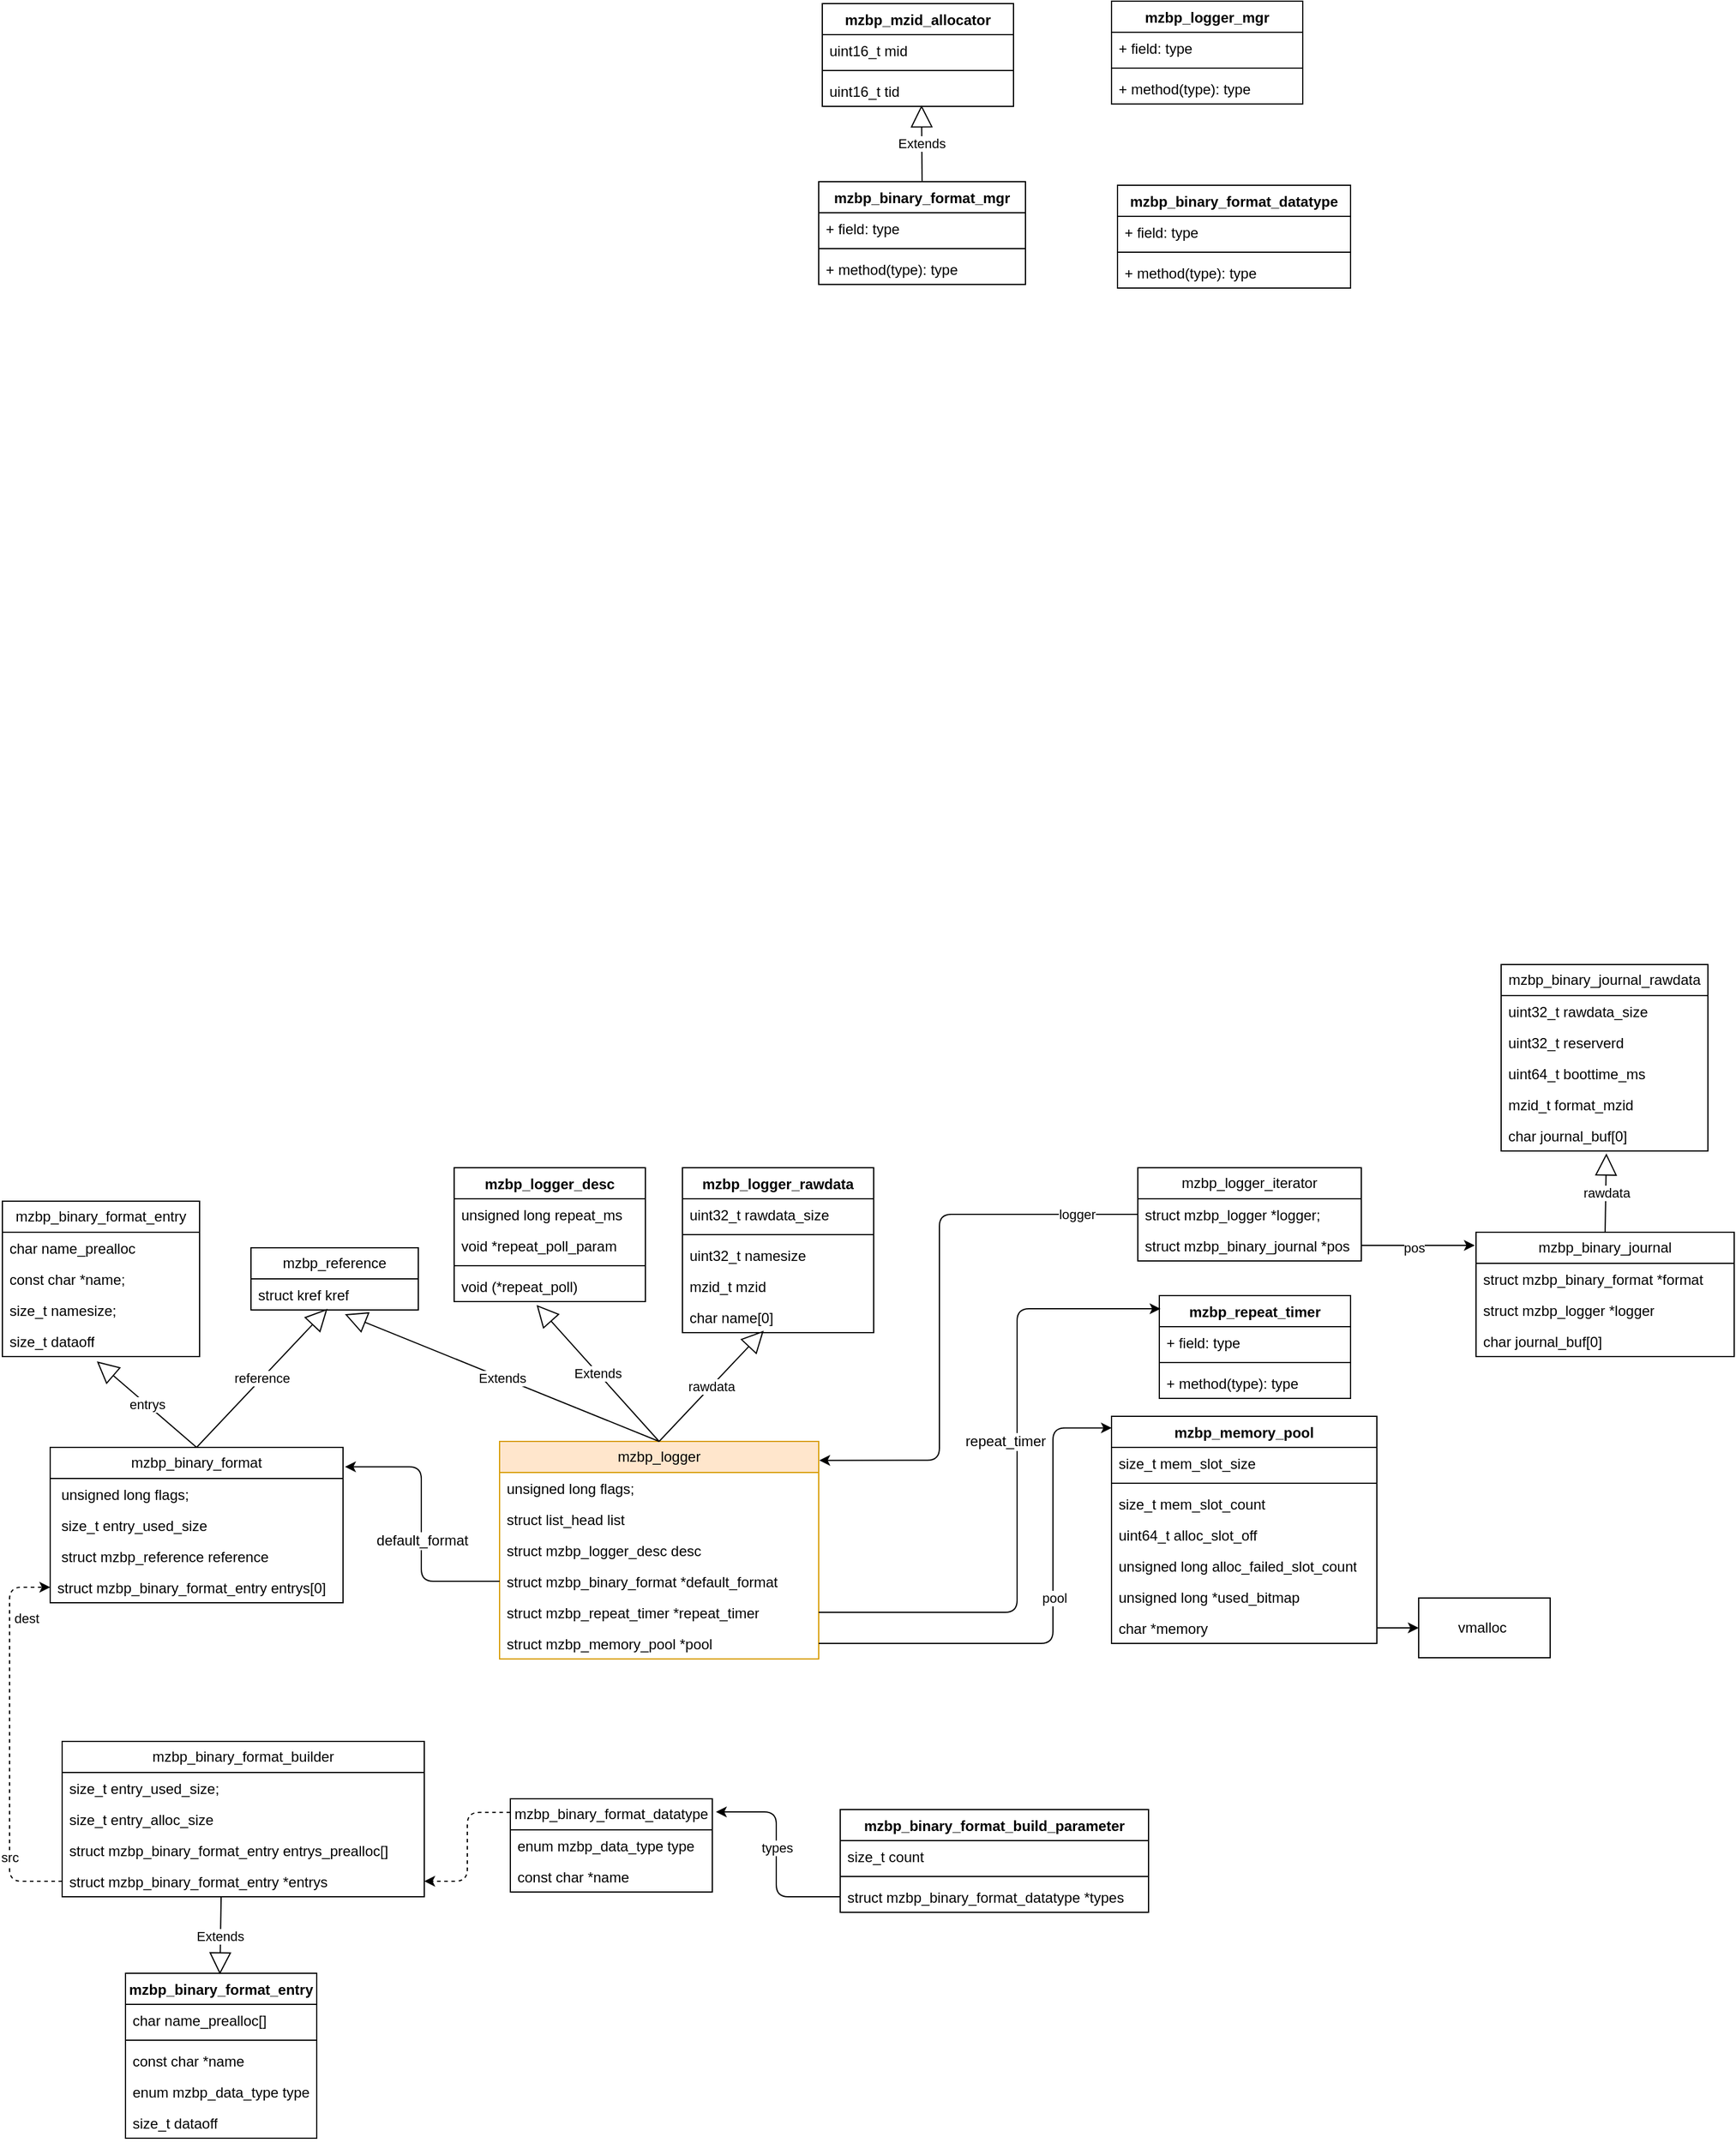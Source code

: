 <mxfile version="24.3.1" type="github">
  <diagram name="第 1 页" id="g3Hd0jUkaO_XOJKfGeiR">
    <mxGraphModel dx="1635" dy="265" grid="0" gridSize="10" guides="1" tooltips="1" connect="1" arrows="1" fold="1" page="0" pageScale="1" pageWidth="827" pageHeight="1169" math="0" shadow="0">
      <root>
        <mxCell id="0" />
        <mxCell id="1" parent="0" />
        <mxCell id="iTceiT4nKeH-VWD7ciHX-1" value="mzbp_reference" style="swimlane;fontStyle=0;childLayout=stackLayout;horizontal=1;startSize=26;fillColor=none;horizontalStack=0;resizeParent=1;resizeParentMax=0;resizeLast=0;collapsible=1;marginBottom=0;whiteSpace=wrap;html=1;" parent="1" vertex="1">
          <mxGeometry x="31" y="1600" width="140" height="52" as="geometry" />
        </mxCell>
        <mxCell id="iTceiT4nKeH-VWD7ciHX-2" value="struct kref kref" style="text;strokeColor=none;fillColor=none;align=left;verticalAlign=top;spacingLeft=4;spacingRight=4;overflow=hidden;rotatable=0;points=[[0,0.5],[1,0.5]];portConstraint=eastwest;whiteSpace=wrap;html=1;" parent="iTceiT4nKeH-VWD7ciHX-1" vertex="1">
          <mxGeometry y="26" width="140" height="26" as="geometry" />
        </mxCell>
        <mxCell id="iTceiT4nKeH-VWD7ciHX-5" value="mzbp_binary_format" style="swimlane;fontStyle=0;childLayout=stackLayout;horizontal=1;startSize=26;fillColor=none;horizontalStack=0;resizeParent=1;resizeParentMax=0;resizeLast=0;collapsible=1;marginBottom=0;whiteSpace=wrap;html=1;" parent="1" vertex="1">
          <mxGeometry x="-137" y="1767" width="245" height="130" as="geometry" />
        </mxCell>
        <mxCell id="iTceiT4nKeH-VWD7ciHX-6" value="&amp;nbsp;unsigned long flags;" style="text;strokeColor=none;fillColor=none;align=left;verticalAlign=top;spacingLeft=4;spacingRight=4;overflow=hidden;rotatable=0;points=[[0,0.5],[1,0.5]];portConstraint=eastwest;whiteSpace=wrap;html=1;" parent="iTceiT4nKeH-VWD7ciHX-5" vertex="1">
          <mxGeometry y="26" width="245" height="26" as="geometry" />
        </mxCell>
        <mxCell id="iTceiT4nKeH-VWD7ciHX-7" value="&amp;nbsp;size_t entry_used_size" style="text;strokeColor=none;fillColor=none;align=left;verticalAlign=top;spacingLeft=4;spacingRight=4;overflow=hidden;rotatable=0;points=[[0,0.5],[1,0.5]];portConstraint=eastwest;whiteSpace=wrap;html=1;" parent="iTceiT4nKeH-VWD7ciHX-5" vertex="1">
          <mxGeometry y="52" width="245" height="26" as="geometry" />
        </mxCell>
        <mxCell id="0FKUfAftavoVTA-sGFL--17" value="&amp;nbsp;struct mzbp_reference reference" style="text;strokeColor=none;fillColor=none;align=left;verticalAlign=top;spacingLeft=4;spacingRight=4;overflow=hidden;rotatable=0;points=[[0,0.5],[1,0.5]];portConstraint=eastwest;whiteSpace=wrap;html=1;" vertex="1" parent="iTceiT4nKeH-VWD7ciHX-5">
          <mxGeometry y="78" width="245" height="26" as="geometry" />
        </mxCell>
        <mxCell id="iTceiT4nKeH-VWD7ciHX-8" value="struct mzbp_binary_format_entry entrys[0]" style="text;strokeColor=none;fillColor=none;align=left;verticalAlign=top;spacingLeft=4;spacingRight=4;overflow=hidden;rotatable=0;points=[[0,0.5],[1,0.5]];portConstraint=eastwest;whiteSpace=wrap;html=1;" parent="iTceiT4nKeH-VWD7ciHX-5" vertex="1">
          <mxGeometry y="104" width="245" height="26" as="geometry" />
        </mxCell>
        <mxCell id="iTceiT4nKeH-VWD7ciHX-9" value="reference" style="endArrow=block;endSize=16;endFill=0;html=1;rounded=0;exitX=0.5;exitY=0;exitDx=0;exitDy=0;entryX=0.457;entryY=0.962;entryDx=0;entryDy=0;entryPerimeter=0;" parent="1" source="iTceiT4nKeH-VWD7ciHX-5" target="iTceiT4nKeH-VWD7ciHX-2" edge="1">
          <mxGeometry width="160" relative="1" as="geometry">
            <mxPoint x="215" y="1607" as="sourcePoint" />
            <mxPoint x="375" y="1607" as="targetPoint" />
          </mxGeometry>
        </mxCell>
        <mxCell id="iTceiT4nKeH-VWD7ciHX-10" value="mzbp_binary_format_entry" style="swimlane;fontStyle=0;childLayout=stackLayout;horizontal=1;startSize=26;fillColor=none;horizontalStack=0;resizeParent=1;resizeParentMax=0;resizeLast=0;collapsible=1;marginBottom=0;whiteSpace=wrap;html=1;" parent="1" vertex="1">
          <mxGeometry x="-177" y="1561" width="165" height="130" as="geometry" />
        </mxCell>
        <mxCell id="iTceiT4nKeH-VWD7ciHX-11" value="char name_prealloc" style="text;strokeColor=none;fillColor=none;align=left;verticalAlign=top;spacingLeft=4;spacingRight=4;overflow=hidden;rotatable=0;points=[[0,0.5],[1,0.5]];portConstraint=eastwest;whiteSpace=wrap;html=1;" parent="iTceiT4nKeH-VWD7ciHX-10" vertex="1">
          <mxGeometry y="26" width="165" height="26" as="geometry" />
        </mxCell>
        <mxCell id="iTceiT4nKeH-VWD7ciHX-12" value="const char *name;" style="text;strokeColor=none;fillColor=none;align=left;verticalAlign=top;spacingLeft=4;spacingRight=4;overflow=hidden;rotatable=0;points=[[0,0.5],[1,0.5]];portConstraint=eastwest;whiteSpace=wrap;html=1;" parent="iTceiT4nKeH-VWD7ciHX-10" vertex="1">
          <mxGeometry y="52" width="165" height="26" as="geometry" />
        </mxCell>
        <mxCell id="iTceiT4nKeH-VWD7ciHX-13" value="size_t namesize;" style="text;strokeColor=none;fillColor=none;align=left;verticalAlign=top;spacingLeft=4;spacingRight=4;overflow=hidden;rotatable=0;points=[[0,0.5],[1,0.5]];portConstraint=eastwest;whiteSpace=wrap;html=1;" parent="iTceiT4nKeH-VWD7ciHX-10" vertex="1">
          <mxGeometry y="78" width="165" height="26" as="geometry" />
        </mxCell>
        <mxCell id="iTceiT4nKeH-VWD7ciHX-14" value="size_t dataoff" style="text;strokeColor=none;fillColor=none;align=left;verticalAlign=top;spacingLeft=4;spacingRight=4;overflow=hidden;rotatable=0;points=[[0,0.5],[1,0.5]];portConstraint=eastwest;whiteSpace=wrap;html=1;" parent="iTceiT4nKeH-VWD7ciHX-10" vertex="1">
          <mxGeometry y="104" width="165" height="26" as="geometry" />
        </mxCell>
        <mxCell id="iTceiT4nKeH-VWD7ciHX-15" value="entrys" style="endArrow=block;endSize=16;endFill=0;html=1;rounded=0;exitX=0.5;exitY=0;exitDx=0;exitDy=0;entryX=0.479;entryY=1.154;entryDx=0;entryDy=0;entryPerimeter=0;" parent="1" source="iTceiT4nKeH-VWD7ciHX-5" target="iTceiT4nKeH-VWD7ciHX-14" edge="1">
          <mxGeometry width="160" relative="1" as="geometry">
            <mxPoint x="217" y="1826" as="sourcePoint" />
            <mxPoint x="377" y="1826" as="targetPoint" />
          </mxGeometry>
        </mxCell>
        <mxCell id="iTceiT4nKeH-VWD7ciHX-16" value="mzbp_logger" style="swimlane;fontStyle=0;childLayout=stackLayout;horizontal=1;startSize=26;fillColor=#ffe6cc;horizontalStack=0;resizeParent=1;resizeParentMax=0;resizeLast=0;collapsible=1;marginBottom=0;whiteSpace=wrap;html=1;strokeColor=#d79b00;" parent="1" vertex="1">
          <mxGeometry x="239" y="1762" width="267" height="182" as="geometry" />
        </mxCell>
        <mxCell id="iTceiT4nKeH-VWD7ciHX-17" value="unsigned long flags;" style="text;strokeColor=none;fillColor=none;align=left;verticalAlign=top;spacingLeft=4;spacingRight=4;overflow=hidden;rotatable=0;points=[[0,0.5],[1,0.5]];portConstraint=eastwest;whiteSpace=wrap;html=1;" parent="iTceiT4nKeH-VWD7ciHX-16" vertex="1">
          <mxGeometry y="26" width="267" height="26" as="geometry" />
        </mxCell>
        <mxCell id="0FKUfAftavoVTA-sGFL--28" value="struct list_head list" style="text;strokeColor=none;fillColor=none;align=left;verticalAlign=top;spacingLeft=4;spacingRight=4;overflow=hidden;rotatable=0;points=[[0,0.5],[1,0.5]];portConstraint=eastwest;whiteSpace=wrap;html=1;" vertex="1" parent="iTceiT4nKeH-VWD7ciHX-16">
          <mxGeometry y="52" width="267" height="26" as="geometry" />
        </mxCell>
        <mxCell id="0FKUfAftavoVTA-sGFL--27" value="struct mzbp_logger_desc desc" style="text;strokeColor=none;fillColor=none;align=left;verticalAlign=top;spacingLeft=4;spacingRight=4;overflow=hidden;rotatable=0;points=[[0,0.5],[1,0.5]];portConstraint=eastwest;whiteSpace=wrap;html=1;" vertex="1" parent="iTceiT4nKeH-VWD7ciHX-16">
          <mxGeometry y="78" width="267" height="26" as="geometry" />
        </mxCell>
        <mxCell id="iTceiT4nKeH-VWD7ciHX-18" value="struct mzbp_binary_format *default_format" style="text;strokeColor=none;fillColor=none;align=left;verticalAlign=top;spacingLeft=4;spacingRight=4;overflow=hidden;rotatable=0;points=[[0,0.5],[1,0.5]];portConstraint=eastwest;whiteSpace=wrap;html=1;" parent="iTceiT4nKeH-VWD7ciHX-16" vertex="1">
          <mxGeometry y="104" width="267" height="26" as="geometry" />
        </mxCell>
        <mxCell id="iTceiT4nKeH-VWD7ciHX-37" value="struct mzbp_repeat_timer *repeat_timer" style="text;strokeColor=none;fillColor=none;align=left;verticalAlign=top;spacingLeft=4;spacingRight=4;overflow=hidden;rotatable=0;points=[[0,0.5],[1,0.5]];portConstraint=eastwest;whiteSpace=wrap;html=1;" parent="iTceiT4nKeH-VWD7ciHX-16" vertex="1">
          <mxGeometry y="130" width="267" height="26" as="geometry" />
        </mxCell>
        <mxCell id="iTceiT4nKeH-VWD7ciHX-19" value="struct mzbp_memory_pool *pool" style="text;strokeColor=none;fillColor=none;align=left;verticalAlign=top;spacingLeft=4;spacingRight=4;overflow=hidden;rotatable=0;points=[[0,0.5],[1,0.5]];portConstraint=eastwest;whiteSpace=wrap;html=1;" parent="iTceiT4nKeH-VWD7ciHX-16" vertex="1">
          <mxGeometry y="156" width="267" height="26" as="geometry" />
        </mxCell>
        <mxCell id="iTceiT4nKeH-VWD7ciHX-20" value="mzbp_logger_desc" style="swimlane;fontStyle=1;align=center;verticalAlign=top;childLayout=stackLayout;horizontal=1;startSize=26;horizontalStack=0;resizeParent=1;resizeParentMax=0;resizeLast=0;collapsible=1;marginBottom=0;whiteSpace=wrap;html=1;" parent="1" vertex="1">
          <mxGeometry x="201" y="1533" width="160" height="112" as="geometry" />
        </mxCell>
        <mxCell id="iTceiT4nKeH-VWD7ciHX-21" value="unsigned long repeat_ms" style="text;strokeColor=none;fillColor=none;align=left;verticalAlign=top;spacingLeft=4;spacingRight=4;overflow=hidden;rotatable=0;points=[[0,0.5],[1,0.5]];portConstraint=eastwest;whiteSpace=wrap;html=1;" parent="iTceiT4nKeH-VWD7ciHX-20" vertex="1">
          <mxGeometry y="26" width="160" height="26" as="geometry" />
        </mxCell>
        <mxCell id="iTceiT4nKeH-VWD7ciHX-47" value="void *repeat_poll_param" style="text;strokeColor=none;fillColor=none;align=left;verticalAlign=top;spacingLeft=4;spacingRight=4;overflow=hidden;rotatable=0;points=[[0,0.5],[1,0.5]];portConstraint=eastwest;whiteSpace=wrap;html=1;" parent="iTceiT4nKeH-VWD7ciHX-20" vertex="1">
          <mxGeometry y="52" width="160" height="26" as="geometry" />
        </mxCell>
        <mxCell id="iTceiT4nKeH-VWD7ciHX-22" value="" style="line;strokeWidth=1;fillColor=none;align=left;verticalAlign=middle;spacingTop=-1;spacingLeft=3;spacingRight=3;rotatable=0;labelPosition=right;points=[];portConstraint=eastwest;strokeColor=inherit;" parent="iTceiT4nKeH-VWD7ciHX-20" vertex="1">
          <mxGeometry y="78" width="160" height="8" as="geometry" />
        </mxCell>
        <mxCell id="iTceiT4nKeH-VWD7ciHX-23" value="void (*repeat_poll)" style="text;strokeColor=none;fillColor=none;align=left;verticalAlign=top;spacingLeft=4;spacingRight=4;overflow=hidden;rotatable=0;points=[[0,0.5],[1,0.5]];portConstraint=eastwest;whiteSpace=wrap;html=1;" parent="iTceiT4nKeH-VWD7ciHX-20" vertex="1">
          <mxGeometry y="86" width="160" height="26" as="geometry" />
        </mxCell>
        <mxCell id="iTceiT4nKeH-VWD7ciHX-24" style="edgeStyle=orthogonalEdgeStyle;rounded=1;orthogonalLoop=1;jettySize=auto;html=1;entryX=1.007;entryY=0.125;entryDx=0;entryDy=0;entryPerimeter=0;curved=0;" parent="1" source="iTceiT4nKeH-VWD7ciHX-18" target="iTceiT4nKeH-VWD7ciHX-5" edge="1">
          <mxGeometry relative="1" as="geometry" />
        </mxCell>
        <mxCell id="iTceiT4nKeH-VWD7ciHX-25" value="&lt;span style=&quot;font-size: 12px; text-align: left; text-wrap: wrap;&quot;&gt;default_format&lt;/span&gt;" style="edgeLabel;html=1;align=center;verticalAlign=middle;resizable=0;points=[];" parent="iTceiT4nKeH-VWD7ciHX-24" vertex="1" connectable="0">
          <mxGeometry x="-0.109" relative="1" as="geometry">
            <mxPoint as="offset" />
          </mxGeometry>
        </mxCell>
        <mxCell id="iTceiT4nKeH-VWD7ciHX-26" value="Extends" style="endArrow=block;endSize=16;endFill=0;html=1;rounded=0;exitX=0.5;exitY=0;exitDx=0;exitDy=0;entryX=0.431;entryY=1.109;entryDx=0;entryDy=0;entryPerimeter=0;" parent="1" source="iTceiT4nKeH-VWD7ciHX-16" target="iTceiT4nKeH-VWD7ciHX-23" edge="1">
          <mxGeometry width="160" relative="1" as="geometry">
            <mxPoint x="604" y="1961" as="sourcePoint" />
            <mxPoint x="288" y="1676" as="targetPoint" />
          </mxGeometry>
        </mxCell>
        <mxCell id="iTceiT4nKeH-VWD7ciHX-27" value="mzbp_repeat_timer" style="swimlane;fontStyle=1;align=center;verticalAlign=top;childLayout=stackLayout;horizontal=1;startSize=26;horizontalStack=0;resizeParent=1;resizeParentMax=0;resizeLast=0;collapsible=1;marginBottom=0;whiteSpace=wrap;html=1;" parent="1" vertex="1">
          <mxGeometry x="791" y="1640" width="160" height="86" as="geometry" />
        </mxCell>
        <mxCell id="iTceiT4nKeH-VWD7ciHX-28" value="+ field: type" style="text;strokeColor=none;fillColor=none;align=left;verticalAlign=top;spacingLeft=4;spacingRight=4;overflow=hidden;rotatable=0;points=[[0,0.5],[1,0.5]];portConstraint=eastwest;whiteSpace=wrap;html=1;" parent="iTceiT4nKeH-VWD7ciHX-27" vertex="1">
          <mxGeometry y="26" width="160" height="26" as="geometry" />
        </mxCell>
        <mxCell id="iTceiT4nKeH-VWD7ciHX-29" value="" style="line;strokeWidth=1;fillColor=none;align=left;verticalAlign=middle;spacingTop=-1;spacingLeft=3;spacingRight=3;rotatable=0;labelPosition=right;points=[];portConstraint=eastwest;strokeColor=inherit;" parent="iTceiT4nKeH-VWD7ciHX-27" vertex="1">
          <mxGeometry y="52" width="160" height="8" as="geometry" />
        </mxCell>
        <mxCell id="iTceiT4nKeH-VWD7ciHX-30" value="+ method(type): type" style="text;strokeColor=none;fillColor=none;align=left;verticalAlign=top;spacingLeft=4;spacingRight=4;overflow=hidden;rotatable=0;points=[[0,0.5],[1,0.5]];portConstraint=eastwest;whiteSpace=wrap;html=1;" parent="iTceiT4nKeH-VWD7ciHX-27" vertex="1">
          <mxGeometry y="60" width="160" height="26" as="geometry" />
        </mxCell>
        <mxCell id="iTceiT4nKeH-VWD7ciHX-31" style="edgeStyle=orthogonalEdgeStyle;rounded=1;orthogonalLoop=1;jettySize=auto;html=1;entryX=0.006;entryY=0.128;entryDx=0;entryDy=0;entryPerimeter=0;curved=0;exitX=1;exitY=0.5;exitDx=0;exitDy=0;" parent="1" source="iTceiT4nKeH-VWD7ciHX-37" target="iTceiT4nKeH-VWD7ciHX-27" edge="1">
          <mxGeometry relative="1" as="geometry">
            <Array as="points">
              <mxPoint x="672" y="1905" />
              <mxPoint x="672" y="1651" />
            </Array>
          </mxGeometry>
        </mxCell>
        <mxCell id="iTceiT4nKeH-VWD7ciHX-32" value="&lt;span style=&quot;font-size: 12px; text-align: left; text-wrap: wrap;&quot;&gt;repeat_timer&lt;/span&gt;" style="edgeLabel;html=1;align=center;verticalAlign=middle;resizable=0;points=[];" parent="iTceiT4nKeH-VWD7ciHX-31" vertex="1" connectable="0">
          <mxGeometry x="0.137" y="1" relative="1" as="geometry">
            <mxPoint x="-9" y="-2" as="offset" />
          </mxGeometry>
        </mxCell>
        <mxCell id="iTceiT4nKeH-VWD7ciHX-33" value="mzbp_memory_pool" style="swimlane;fontStyle=1;align=center;verticalAlign=top;childLayout=stackLayout;horizontal=1;startSize=26;horizontalStack=0;resizeParent=1;resizeParentMax=0;resizeLast=0;collapsible=1;marginBottom=0;whiteSpace=wrap;html=1;" parent="1" vertex="1">
          <mxGeometry x="751" y="1741" width="222" height="190" as="geometry" />
        </mxCell>
        <mxCell id="iTceiT4nKeH-VWD7ciHX-34" value="size_t mem_slot_size" style="text;strokeColor=none;fillColor=none;align=left;verticalAlign=top;spacingLeft=4;spacingRight=4;overflow=hidden;rotatable=0;points=[[0,0.5],[1,0.5]];portConstraint=eastwest;whiteSpace=wrap;html=1;" parent="iTceiT4nKeH-VWD7ciHX-33" vertex="1">
          <mxGeometry y="26" width="222" height="26" as="geometry" />
        </mxCell>
        <mxCell id="iTceiT4nKeH-VWD7ciHX-35" value="" style="line;strokeWidth=1;fillColor=none;align=left;verticalAlign=middle;spacingTop=-1;spacingLeft=3;spacingRight=3;rotatable=0;labelPosition=right;points=[];portConstraint=eastwest;strokeColor=inherit;" parent="iTceiT4nKeH-VWD7ciHX-33" vertex="1">
          <mxGeometry y="52" width="222" height="8" as="geometry" />
        </mxCell>
        <mxCell id="iTceiT4nKeH-VWD7ciHX-36" value="size_t mem_slot_count" style="text;strokeColor=none;fillColor=none;align=left;verticalAlign=top;spacingLeft=4;spacingRight=4;overflow=hidden;rotatable=0;points=[[0,0.5],[1,0.5]];portConstraint=eastwest;whiteSpace=wrap;html=1;" parent="iTceiT4nKeH-VWD7ciHX-33" vertex="1">
          <mxGeometry y="60" width="222" height="26" as="geometry" />
        </mxCell>
        <mxCell id="0FKUfAftavoVTA-sGFL--19" value="uint64_t alloc_slot_off" style="text;strokeColor=none;fillColor=none;align=left;verticalAlign=top;spacingLeft=4;spacingRight=4;overflow=hidden;rotatable=0;points=[[0,0.5],[1,0.5]];portConstraint=eastwest;whiteSpace=wrap;html=1;" vertex="1" parent="iTceiT4nKeH-VWD7ciHX-33">
          <mxGeometry y="86" width="222" height="26" as="geometry" />
        </mxCell>
        <mxCell id="0FKUfAftavoVTA-sGFL--20" value="unsigned long alloc_failed_slot_count" style="text;strokeColor=none;fillColor=none;align=left;verticalAlign=top;spacingLeft=4;spacingRight=4;overflow=hidden;rotatable=0;points=[[0,0.5],[1,0.5]];portConstraint=eastwest;whiteSpace=wrap;html=1;" vertex="1" parent="iTceiT4nKeH-VWD7ciHX-33">
          <mxGeometry y="112" width="222" height="26" as="geometry" />
        </mxCell>
        <mxCell id="0FKUfAftavoVTA-sGFL--21" value="unsigned long *used_bitmap" style="text;strokeColor=none;fillColor=none;align=left;verticalAlign=top;spacingLeft=4;spacingRight=4;overflow=hidden;rotatable=0;points=[[0,0.5],[1,0.5]];portConstraint=eastwest;whiteSpace=wrap;html=1;" vertex="1" parent="iTceiT4nKeH-VWD7ciHX-33">
          <mxGeometry y="138" width="222" height="26" as="geometry" />
        </mxCell>
        <mxCell id="0FKUfAftavoVTA-sGFL--22" value="char *memory" style="text;strokeColor=none;fillColor=none;align=left;verticalAlign=top;spacingLeft=4;spacingRight=4;overflow=hidden;rotatable=0;points=[[0,0.5],[1,0.5]];portConstraint=eastwest;whiteSpace=wrap;html=1;" vertex="1" parent="iTceiT4nKeH-VWD7ciHX-33">
          <mxGeometry y="164" width="222" height="26" as="geometry" />
        </mxCell>
        <mxCell id="iTceiT4nKeH-VWD7ciHX-38" style="edgeStyle=orthogonalEdgeStyle;rounded=1;orthogonalLoop=1;jettySize=auto;html=1;curved=0;entryX=0.001;entryY=0.051;entryDx=0;entryDy=0;entryPerimeter=0;exitX=1;exitY=0.5;exitDx=0;exitDy=0;" parent="1" source="iTceiT4nKeH-VWD7ciHX-19" target="iTceiT4nKeH-VWD7ciHX-33" edge="1">
          <mxGeometry relative="1" as="geometry">
            <Array as="points">
              <mxPoint x="702" y="1931" />
              <mxPoint x="702" y="1751" />
            </Array>
            <mxPoint x="473" y="1871" as="sourcePoint" />
            <mxPoint x="709.11" y="1833.63" as="targetPoint" />
          </mxGeometry>
        </mxCell>
        <mxCell id="iTceiT4nKeH-VWD7ciHX-39" value="pool" style="edgeLabel;html=1;align=center;verticalAlign=middle;resizable=0;points=[];" parent="iTceiT4nKeH-VWD7ciHX-38" vertex="1" connectable="0">
          <mxGeometry x="0.1" y="-1" relative="1" as="geometry">
            <mxPoint as="offset" />
          </mxGeometry>
        </mxCell>
        <mxCell id="iTceiT4nKeH-VWD7ciHX-40" value="mzbp_logger_rawdata" style="swimlane;fontStyle=1;align=center;verticalAlign=top;childLayout=stackLayout;horizontal=1;startSize=26;horizontalStack=0;resizeParent=1;resizeParentMax=0;resizeLast=0;collapsible=1;marginBottom=0;whiteSpace=wrap;html=1;" parent="1" vertex="1">
          <mxGeometry x="392" y="1533" width="160" height="138" as="geometry" />
        </mxCell>
        <mxCell id="iTceiT4nKeH-VWD7ciHX-41" value="uint32_t rawdata_size" style="text;strokeColor=none;fillColor=none;align=left;verticalAlign=top;spacingLeft=4;spacingRight=4;overflow=hidden;rotatable=0;points=[[0,0.5],[1,0.5]];portConstraint=eastwest;whiteSpace=wrap;html=1;" parent="iTceiT4nKeH-VWD7ciHX-40" vertex="1">
          <mxGeometry y="26" width="160" height="26" as="geometry" />
        </mxCell>
        <mxCell id="iTceiT4nKeH-VWD7ciHX-42" value="" style="line;strokeWidth=1;fillColor=none;align=left;verticalAlign=middle;spacingTop=-1;spacingLeft=3;spacingRight=3;rotatable=0;labelPosition=right;points=[];portConstraint=eastwest;strokeColor=inherit;" parent="iTceiT4nKeH-VWD7ciHX-40" vertex="1">
          <mxGeometry y="52" width="160" height="8" as="geometry" />
        </mxCell>
        <mxCell id="iTceiT4nKeH-VWD7ciHX-43" value="uint32_t namesize" style="text;strokeColor=none;fillColor=none;align=left;verticalAlign=top;spacingLeft=4;spacingRight=4;overflow=hidden;rotatable=0;points=[[0,0.5],[1,0.5]];portConstraint=eastwest;whiteSpace=wrap;html=1;" parent="iTceiT4nKeH-VWD7ciHX-40" vertex="1">
          <mxGeometry y="60" width="160" height="26" as="geometry" />
        </mxCell>
        <mxCell id="0FKUfAftavoVTA-sGFL--25" value="mzid_t mzid" style="text;strokeColor=none;fillColor=none;align=left;verticalAlign=top;spacingLeft=4;spacingRight=4;overflow=hidden;rotatable=0;points=[[0,0.5],[1,0.5]];portConstraint=eastwest;whiteSpace=wrap;html=1;" vertex="1" parent="iTceiT4nKeH-VWD7ciHX-40">
          <mxGeometry y="86" width="160" height="26" as="geometry" />
        </mxCell>
        <mxCell id="0FKUfAftavoVTA-sGFL--26" value="char name[0]" style="text;strokeColor=none;fillColor=none;align=left;verticalAlign=top;spacingLeft=4;spacingRight=4;overflow=hidden;rotatable=0;points=[[0,0.5],[1,0.5]];portConstraint=eastwest;whiteSpace=wrap;html=1;" vertex="1" parent="iTceiT4nKeH-VWD7ciHX-40">
          <mxGeometry y="112" width="160" height="26" as="geometry" />
        </mxCell>
        <mxCell id="iTceiT4nKeH-VWD7ciHX-44" value="rawdata" style="endArrow=block;endSize=16;endFill=0;html=1;rounded=0;exitX=0.5;exitY=0;exitDx=0;exitDy=0;entryX=0.425;entryY=0.937;entryDx=0;entryDy=0;entryPerimeter=0;" parent="1" source="iTceiT4nKeH-VWD7ciHX-16" target="0FKUfAftavoVTA-sGFL--26" edge="1">
          <mxGeometry width="160" relative="1" as="geometry">
            <mxPoint x="632" y="1957" as="sourcePoint" />
            <mxPoint x="792" y="1957" as="targetPoint" />
          </mxGeometry>
        </mxCell>
        <mxCell id="iTceiT4nKeH-VWD7ciHX-45" value="Extends" style="endArrow=block;endSize=16;endFill=0;html=1;rounded=0;exitX=0.5;exitY=0;exitDx=0;exitDy=0;entryX=0.561;entryY=1.136;entryDx=0;entryDy=0;entryPerimeter=0;" parent="1" source="iTceiT4nKeH-VWD7ciHX-16" target="iTceiT4nKeH-VWD7ciHX-2" edge="1">
          <mxGeometry width="160" relative="1" as="geometry">
            <mxPoint x="292" y="1965" as="sourcePoint" />
            <mxPoint x="452" y="1965" as="targetPoint" />
          </mxGeometry>
        </mxCell>
        <mxCell id="iTceiT4nKeH-VWD7ciHX-48" value="mzbp_logger_mgr" style="swimlane;fontStyle=1;align=center;verticalAlign=top;childLayout=stackLayout;horizontal=1;startSize=26;horizontalStack=0;resizeParent=1;resizeParentMax=0;resizeLast=0;collapsible=1;marginBottom=0;whiteSpace=wrap;html=1;" parent="1" vertex="1">
          <mxGeometry x="751" y="557" width="160" height="86" as="geometry" />
        </mxCell>
        <mxCell id="iTceiT4nKeH-VWD7ciHX-49" value="+ field: type" style="text;strokeColor=none;fillColor=none;align=left;verticalAlign=top;spacingLeft=4;spacingRight=4;overflow=hidden;rotatable=0;points=[[0,0.5],[1,0.5]];portConstraint=eastwest;whiteSpace=wrap;html=1;" parent="iTceiT4nKeH-VWD7ciHX-48" vertex="1">
          <mxGeometry y="26" width="160" height="26" as="geometry" />
        </mxCell>
        <mxCell id="iTceiT4nKeH-VWD7ciHX-50" value="" style="line;strokeWidth=1;fillColor=none;align=left;verticalAlign=middle;spacingTop=-1;spacingLeft=3;spacingRight=3;rotatable=0;labelPosition=right;points=[];portConstraint=eastwest;strokeColor=inherit;" parent="iTceiT4nKeH-VWD7ciHX-48" vertex="1">
          <mxGeometry y="52" width="160" height="8" as="geometry" />
        </mxCell>
        <mxCell id="iTceiT4nKeH-VWD7ciHX-51" value="+ method(type): type" style="text;strokeColor=none;fillColor=none;align=left;verticalAlign=top;spacingLeft=4;spacingRight=4;overflow=hidden;rotatable=0;points=[[0,0.5],[1,0.5]];portConstraint=eastwest;whiteSpace=wrap;html=1;" parent="iTceiT4nKeH-VWD7ciHX-48" vertex="1">
          <mxGeometry y="60" width="160" height="26" as="geometry" />
        </mxCell>
        <mxCell id="iTceiT4nKeH-VWD7ciHX-60" value="mzbp_binary_format_datatype" style="swimlane;fontStyle=1;align=center;verticalAlign=top;childLayout=stackLayout;horizontal=1;startSize=26;horizontalStack=0;resizeParent=1;resizeParentMax=0;resizeLast=0;collapsible=1;marginBottom=0;whiteSpace=wrap;html=1;" parent="1" vertex="1">
          <mxGeometry x="756" y="711" width="195" height="86" as="geometry" />
        </mxCell>
        <mxCell id="iTceiT4nKeH-VWD7ciHX-61" value="+ field: type" style="text;strokeColor=none;fillColor=none;align=left;verticalAlign=top;spacingLeft=4;spacingRight=4;overflow=hidden;rotatable=0;points=[[0,0.5],[1,0.5]];portConstraint=eastwest;whiteSpace=wrap;html=1;" parent="iTceiT4nKeH-VWD7ciHX-60" vertex="1">
          <mxGeometry y="26" width="195" height="26" as="geometry" />
        </mxCell>
        <mxCell id="iTceiT4nKeH-VWD7ciHX-62" value="" style="line;strokeWidth=1;fillColor=none;align=left;verticalAlign=middle;spacingTop=-1;spacingLeft=3;spacingRight=3;rotatable=0;labelPosition=right;points=[];portConstraint=eastwest;strokeColor=inherit;" parent="iTceiT4nKeH-VWD7ciHX-60" vertex="1">
          <mxGeometry y="52" width="195" height="8" as="geometry" />
        </mxCell>
        <mxCell id="iTceiT4nKeH-VWD7ciHX-63" value="+ method(type): type" style="text;strokeColor=none;fillColor=none;align=left;verticalAlign=top;spacingLeft=4;spacingRight=4;overflow=hidden;rotatable=0;points=[[0,0.5],[1,0.5]];portConstraint=eastwest;whiteSpace=wrap;html=1;" parent="iTceiT4nKeH-VWD7ciHX-60" vertex="1">
          <mxGeometry y="60" width="195" height="26" as="geometry" />
        </mxCell>
        <mxCell id="iTceiT4nKeH-VWD7ciHX-64" value="mzbp_binary_format_mgr" style="swimlane;fontStyle=1;align=center;verticalAlign=top;childLayout=stackLayout;horizontal=1;startSize=26;horizontalStack=0;resizeParent=1;resizeParentMax=0;resizeLast=0;collapsible=1;marginBottom=0;whiteSpace=wrap;html=1;" parent="1" vertex="1">
          <mxGeometry x="506" y="708" width="173" height="86" as="geometry" />
        </mxCell>
        <mxCell id="iTceiT4nKeH-VWD7ciHX-65" value="+ field: type" style="text;strokeColor=none;fillColor=none;align=left;verticalAlign=top;spacingLeft=4;spacingRight=4;overflow=hidden;rotatable=0;points=[[0,0.5],[1,0.5]];portConstraint=eastwest;whiteSpace=wrap;html=1;" parent="iTceiT4nKeH-VWD7ciHX-64" vertex="1">
          <mxGeometry y="26" width="173" height="26" as="geometry" />
        </mxCell>
        <mxCell id="iTceiT4nKeH-VWD7ciHX-66" value="" style="line;strokeWidth=1;fillColor=none;align=left;verticalAlign=middle;spacingTop=-1;spacingLeft=3;spacingRight=3;rotatable=0;labelPosition=right;points=[];portConstraint=eastwest;strokeColor=inherit;" parent="iTceiT4nKeH-VWD7ciHX-64" vertex="1">
          <mxGeometry y="52" width="173" height="8" as="geometry" />
        </mxCell>
        <mxCell id="iTceiT4nKeH-VWD7ciHX-67" value="+ method(type): type" style="text;strokeColor=none;fillColor=none;align=left;verticalAlign=top;spacingLeft=4;spacingRight=4;overflow=hidden;rotatable=0;points=[[0,0.5],[1,0.5]];portConstraint=eastwest;whiteSpace=wrap;html=1;" parent="iTceiT4nKeH-VWD7ciHX-64" vertex="1">
          <mxGeometry y="60" width="173" height="26" as="geometry" />
        </mxCell>
        <mxCell id="iTceiT4nKeH-VWD7ciHX-68" value="mzbp_binary_format_build_parameter" style="swimlane;fontStyle=1;align=center;verticalAlign=top;childLayout=stackLayout;horizontal=1;startSize=26;horizontalStack=0;resizeParent=1;resizeParentMax=0;resizeLast=0;collapsible=1;marginBottom=0;whiteSpace=wrap;html=1;" parent="1" vertex="1">
          <mxGeometry x="524" y="2070" width="258" height="86" as="geometry" />
        </mxCell>
        <mxCell id="iTceiT4nKeH-VWD7ciHX-69" value="size_t count" style="text;strokeColor=none;fillColor=none;align=left;verticalAlign=top;spacingLeft=4;spacingRight=4;overflow=hidden;rotatable=0;points=[[0,0.5],[1,0.5]];portConstraint=eastwest;whiteSpace=wrap;html=1;" parent="iTceiT4nKeH-VWD7ciHX-68" vertex="1">
          <mxGeometry y="26" width="258" height="26" as="geometry" />
        </mxCell>
        <mxCell id="iTceiT4nKeH-VWD7ciHX-70" value="" style="line;strokeWidth=1;fillColor=none;align=left;verticalAlign=middle;spacingTop=-1;spacingLeft=3;spacingRight=3;rotatable=0;labelPosition=right;points=[];portConstraint=eastwest;strokeColor=inherit;" parent="iTceiT4nKeH-VWD7ciHX-68" vertex="1">
          <mxGeometry y="52" width="258" height="8" as="geometry" />
        </mxCell>
        <mxCell id="iTceiT4nKeH-VWD7ciHX-71" value="struct mzbp_binary_format_datatype *types" style="text;strokeColor=none;fillColor=none;align=left;verticalAlign=top;spacingLeft=4;spacingRight=4;overflow=hidden;rotatable=0;points=[[0,0.5],[1,0.5]];portConstraint=eastwest;whiteSpace=wrap;html=1;" parent="iTceiT4nKeH-VWD7ciHX-68" vertex="1">
          <mxGeometry y="60" width="258" height="26" as="geometry" />
        </mxCell>
        <mxCell id="iTceiT4nKeH-VWD7ciHX-72" value="mzbp_binary_format_entry" style="swimlane;fontStyle=1;align=center;verticalAlign=top;childLayout=stackLayout;horizontal=1;startSize=26;horizontalStack=0;resizeParent=1;resizeParentMax=0;resizeLast=0;collapsible=1;marginBottom=0;whiteSpace=wrap;html=1;" parent="1" vertex="1">
          <mxGeometry x="-74" y="2207" width="160" height="138" as="geometry" />
        </mxCell>
        <mxCell id="0FKUfAftavoVTA-sGFL--11" value="Extends" style="endArrow=block;endSize=16;endFill=0;html=1;rounded=0;exitX=0.439;exitY=1.011;exitDx=0;exitDy=0;exitPerimeter=0;" edge="1" parent="iTceiT4nKeH-VWD7ciHX-72" source="0FKUfAftavoVTA-sGFL--10">
          <mxGeometry x="0.016" width="160" relative="1" as="geometry">
            <mxPoint x="79.41" y="-130" as="sourcePoint" />
            <mxPoint x="79" y="1" as="targetPoint" />
            <mxPoint as="offset" />
          </mxGeometry>
        </mxCell>
        <mxCell id="iTceiT4nKeH-VWD7ciHX-73" value="char name_prealloc[]" style="text;strokeColor=none;fillColor=none;align=left;verticalAlign=top;spacingLeft=4;spacingRight=4;overflow=hidden;rotatable=0;points=[[0,0.5],[1,0.5]];portConstraint=eastwest;whiteSpace=wrap;html=1;" parent="iTceiT4nKeH-VWD7ciHX-72" vertex="1">
          <mxGeometry y="26" width="160" height="26" as="geometry" />
        </mxCell>
        <mxCell id="iTceiT4nKeH-VWD7ciHX-74" value="" style="line;strokeWidth=1;fillColor=none;align=left;verticalAlign=middle;spacingTop=-1;spacingLeft=3;spacingRight=3;rotatable=0;labelPosition=right;points=[];portConstraint=eastwest;strokeColor=inherit;" parent="iTceiT4nKeH-VWD7ciHX-72" vertex="1">
          <mxGeometry y="52" width="160" height="8" as="geometry" />
        </mxCell>
        <mxCell id="iTceiT4nKeH-VWD7ciHX-121" value="const char *name" style="text;strokeColor=none;fillColor=none;align=left;verticalAlign=top;spacingLeft=4;spacingRight=4;overflow=hidden;rotatable=0;points=[[0,0.5],[1,0.5]];portConstraint=eastwest;whiteSpace=wrap;html=1;" parent="iTceiT4nKeH-VWD7ciHX-72" vertex="1">
          <mxGeometry y="60" width="160" height="26" as="geometry" />
        </mxCell>
        <mxCell id="iTceiT4nKeH-VWD7ciHX-122" value="enum mzbp_data_type type" style="text;strokeColor=none;fillColor=none;align=left;verticalAlign=top;spacingLeft=4;spacingRight=4;overflow=hidden;rotatable=0;points=[[0,0.5],[1,0.5]];portConstraint=eastwest;whiteSpace=wrap;html=1;" parent="iTceiT4nKeH-VWD7ciHX-72" vertex="1">
          <mxGeometry y="86" width="160" height="26" as="geometry" />
        </mxCell>
        <mxCell id="iTceiT4nKeH-VWD7ciHX-75" value="size_t dataoff" style="text;strokeColor=none;fillColor=none;align=left;verticalAlign=top;spacingLeft=4;spacingRight=4;overflow=hidden;rotatable=0;points=[[0,0.5],[1,0.5]];portConstraint=eastwest;whiteSpace=wrap;html=1;" parent="iTceiT4nKeH-VWD7ciHX-72" vertex="1">
          <mxGeometry y="112" width="160" height="26" as="geometry" />
        </mxCell>
        <mxCell id="0FKUfAftavoVTA-sGFL--16" style="edgeStyle=orthogonalEdgeStyle;rounded=1;orthogonalLoop=1;jettySize=auto;html=1;entryX=1;entryY=0.5;entryDx=0;entryDy=0;exitX=-0.001;exitY=0.146;exitDx=0;exitDy=0;exitPerimeter=0;curved=0;dashed=1;" edge="1" parent="1" source="iTceiT4nKeH-VWD7ciHX-82" target="0FKUfAftavoVTA-sGFL--10">
          <mxGeometry relative="1" as="geometry" />
        </mxCell>
        <mxCell id="iTceiT4nKeH-VWD7ciHX-82" value="mzbp_binary_format_datatype" style="swimlane;fontStyle=0;childLayout=stackLayout;horizontal=1;startSize=26;fillColor=none;horizontalStack=0;resizeParent=1;resizeParentMax=0;resizeLast=0;collapsible=1;marginBottom=0;whiteSpace=wrap;html=1;" parent="1" vertex="1">
          <mxGeometry x="248" y="2061" width="169" height="78" as="geometry" />
        </mxCell>
        <mxCell id="iTceiT4nKeH-VWD7ciHX-83" value="enum mzbp_data_type type" style="text;strokeColor=none;fillColor=none;align=left;verticalAlign=top;spacingLeft=4;spacingRight=4;overflow=hidden;rotatable=0;points=[[0,0.5],[1,0.5]];portConstraint=eastwest;whiteSpace=wrap;html=1;" parent="iTceiT4nKeH-VWD7ciHX-82" vertex="1">
          <mxGeometry y="26" width="169" height="26" as="geometry" />
        </mxCell>
        <mxCell id="iTceiT4nKeH-VWD7ciHX-84" value="const char *name" style="text;strokeColor=none;fillColor=none;align=left;verticalAlign=top;spacingLeft=4;spacingRight=4;overflow=hidden;rotatable=0;points=[[0,0.5],[1,0.5]];portConstraint=eastwest;whiteSpace=wrap;html=1;" parent="iTceiT4nKeH-VWD7ciHX-82" vertex="1">
          <mxGeometry y="52" width="169" height="26" as="geometry" />
        </mxCell>
        <mxCell id="iTceiT4nKeH-VWD7ciHX-86" value="mzbp_mzid_allocator" style="swimlane;fontStyle=1;align=center;verticalAlign=top;childLayout=stackLayout;horizontal=1;startSize=26;horizontalStack=0;resizeParent=1;resizeParentMax=0;resizeLast=0;collapsible=1;marginBottom=0;whiteSpace=wrap;html=1;" parent="1" vertex="1">
          <mxGeometry x="509" y="559" width="160" height="86" as="geometry" />
        </mxCell>
        <mxCell id="iTceiT4nKeH-VWD7ciHX-87" value="uint16_t mid" style="text;strokeColor=none;fillColor=none;align=left;verticalAlign=top;spacingLeft=4;spacingRight=4;overflow=hidden;rotatable=0;points=[[0,0.5],[1,0.5]];portConstraint=eastwest;whiteSpace=wrap;html=1;" parent="iTceiT4nKeH-VWD7ciHX-86" vertex="1">
          <mxGeometry y="26" width="160" height="26" as="geometry" />
        </mxCell>
        <mxCell id="iTceiT4nKeH-VWD7ciHX-88" value="" style="line;strokeWidth=1;fillColor=none;align=left;verticalAlign=middle;spacingTop=-1;spacingLeft=3;spacingRight=3;rotatable=0;labelPosition=right;points=[];portConstraint=eastwest;strokeColor=inherit;" parent="iTceiT4nKeH-VWD7ciHX-86" vertex="1">
          <mxGeometry y="52" width="160" height="8" as="geometry" />
        </mxCell>
        <mxCell id="iTceiT4nKeH-VWD7ciHX-89" value="uint16_t tid" style="text;strokeColor=none;fillColor=none;align=left;verticalAlign=top;spacingLeft=4;spacingRight=4;overflow=hidden;rotatable=0;points=[[0,0.5],[1,0.5]];portConstraint=eastwest;whiteSpace=wrap;html=1;" parent="iTceiT4nKeH-VWD7ciHX-86" vertex="1">
          <mxGeometry y="60" width="160" height="26" as="geometry" />
        </mxCell>
        <mxCell id="iTceiT4nKeH-VWD7ciHX-90" value="Extends" style="endArrow=block;endSize=16;endFill=0;html=1;rounded=0;exitX=0.5;exitY=0;exitDx=0;exitDy=0;entryX=0.519;entryY=0.962;entryDx=0;entryDy=0;entryPerimeter=0;" parent="1" source="iTceiT4nKeH-VWD7ciHX-64" target="iTceiT4nKeH-VWD7ciHX-89" edge="1">
          <mxGeometry width="160" relative="1" as="geometry">
            <mxPoint x="557" y="855" as="sourcePoint" />
            <mxPoint x="717" y="855" as="targetPoint" />
          </mxGeometry>
        </mxCell>
        <mxCell id="iTceiT4nKeH-VWD7ciHX-91" style="edgeStyle=orthogonalEdgeStyle;rounded=1;orthogonalLoop=1;jettySize=auto;html=1;entryX=1.018;entryY=0.141;entryDx=0;entryDy=0;entryPerimeter=0;curved=0;" parent="1" source="iTceiT4nKeH-VWD7ciHX-71" target="iTceiT4nKeH-VWD7ciHX-82" edge="1">
          <mxGeometry relative="1" as="geometry" />
        </mxCell>
        <mxCell id="iTceiT4nKeH-VWD7ciHX-92" value="types" style="edgeLabel;html=1;align=center;verticalAlign=middle;resizable=0;points=[];" parent="iTceiT4nKeH-VWD7ciHX-91" vertex="1" connectable="0">
          <mxGeometry x="0.096" y="1" relative="1" as="geometry">
            <mxPoint x="1" y="1" as="offset" />
          </mxGeometry>
        </mxCell>
        <mxCell id="iTceiT4nKeH-VWD7ciHX-109" value="mzbp_binary_format_builder" style="swimlane;fontStyle=0;childLayout=stackLayout;horizontal=1;startSize=26;fillColor=none;horizontalStack=0;resizeParent=1;resizeParentMax=0;resizeLast=0;collapsible=1;marginBottom=0;whiteSpace=wrap;html=1;" parent="1" vertex="1">
          <mxGeometry x="-127" y="2013" width="303" height="130" as="geometry" />
        </mxCell>
        <mxCell id="iTceiT4nKeH-VWD7ciHX-118" value="size_t entry_used_size;" style="text;strokeColor=none;fillColor=none;align=left;verticalAlign=top;spacingLeft=4;spacingRight=4;overflow=hidden;rotatable=0;points=[[0,0.5],[1,0.5]];portConstraint=eastwest;whiteSpace=wrap;html=1;" parent="iTceiT4nKeH-VWD7ciHX-109" vertex="1">
          <mxGeometry y="26" width="303" height="26" as="geometry" />
        </mxCell>
        <mxCell id="iTceiT4nKeH-VWD7ciHX-112" value="size_t entry_alloc_size" style="text;strokeColor=none;fillColor=none;align=left;verticalAlign=top;spacingLeft=4;spacingRight=4;overflow=hidden;rotatable=0;points=[[0,0.5],[1,0.5]];portConstraint=eastwest;whiteSpace=wrap;html=1;" parent="iTceiT4nKeH-VWD7ciHX-109" vertex="1">
          <mxGeometry y="52" width="303" height="26" as="geometry" />
        </mxCell>
        <mxCell id="0FKUfAftavoVTA-sGFL--9" value="struct mzbp_binary_format_entry entrys_prealloc[]" style="text;strokeColor=none;fillColor=none;align=left;verticalAlign=top;spacingLeft=4;spacingRight=4;overflow=hidden;rotatable=0;points=[[0,0.5],[1,0.5]];portConstraint=eastwest;whiteSpace=wrap;html=1;" vertex="1" parent="iTceiT4nKeH-VWD7ciHX-109">
          <mxGeometry y="78" width="303" height="26" as="geometry" />
        </mxCell>
        <mxCell id="0FKUfAftavoVTA-sGFL--10" value="struct mzbp_binary_format_entry *entrys" style="text;strokeColor=none;fillColor=none;align=left;verticalAlign=top;spacingLeft=4;spacingRight=4;overflow=hidden;rotatable=0;points=[[0,0.5],[1,0.5]];portConstraint=eastwest;whiteSpace=wrap;html=1;" vertex="1" parent="iTceiT4nKeH-VWD7ciHX-109">
          <mxGeometry y="104" width="303" height="26" as="geometry" />
        </mxCell>
        <mxCell id="0FKUfAftavoVTA-sGFL--12" style="edgeStyle=orthogonalEdgeStyle;rounded=1;orthogonalLoop=1;jettySize=auto;html=1;entryX=0;entryY=0.5;entryDx=0;entryDy=0;curved=0;dashed=1;exitX=0;exitY=0.5;exitDx=0;exitDy=0;" edge="1" parent="1" source="0FKUfAftavoVTA-sGFL--10" target="iTceiT4nKeH-VWD7ciHX-8">
          <mxGeometry relative="1" as="geometry">
            <mxPoint x="39" y="2290" as="targetPoint" />
            <Array as="points">
              <mxPoint x="-171" y="2130" />
              <mxPoint x="-171" y="1884" />
            </Array>
          </mxGeometry>
        </mxCell>
        <mxCell id="0FKUfAftavoVTA-sGFL--13" value="dest" style="edgeLabel;html=1;align=center;verticalAlign=middle;resizable=0;points=[];" vertex="1" connectable="0" parent="0FKUfAftavoVTA-sGFL--12">
          <mxGeometry x="0.701" y="-2" relative="1" as="geometry">
            <mxPoint x="12" y="11" as="offset" />
          </mxGeometry>
        </mxCell>
        <mxCell id="0FKUfAftavoVTA-sGFL--14" value="src" style="edgeLabel;html=1;align=center;verticalAlign=middle;resizable=0;points=[];" vertex="1" connectable="0" parent="0FKUfAftavoVTA-sGFL--12">
          <mxGeometry x="-0.652" relative="1" as="geometry">
            <mxPoint y="-8" as="offset" />
          </mxGeometry>
        </mxCell>
        <mxCell id="0FKUfAftavoVTA-sGFL--23" value="vmalloc&amp;nbsp;" style="html=1;whiteSpace=wrap;" vertex="1" parent="1">
          <mxGeometry x="1008" y="1893" width="110" height="50" as="geometry" />
        </mxCell>
        <mxCell id="0FKUfAftavoVTA-sGFL--24" style="edgeStyle=orthogonalEdgeStyle;rounded=0;orthogonalLoop=1;jettySize=auto;html=1;entryX=0;entryY=0.5;entryDx=0;entryDy=0;" edge="1" parent="1" source="0FKUfAftavoVTA-sGFL--22" target="0FKUfAftavoVTA-sGFL--23">
          <mxGeometry relative="1" as="geometry" />
        </mxCell>
        <mxCell id="0FKUfAftavoVTA-sGFL--30" value="mzbp_logger_iterator" style="swimlane;fontStyle=0;childLayout=stackLayout;horizontal=1;startSize=26;fillColor=none;horizontalStack=0;resizeParent=1;resizeParentMax=0;resizeLast=0;collapsible=1;marginBottom=0;whiteSpace=wrap;html=1;" vertex="1" parent="1">
          <mxGeometry x="773" y="1533" width="187" height="78" as="geometry" />
        </mxCell>
        <mxCell id="0FKUfAftavoVTA-sGFL--31" value="struct mzbp_logger *logger;" style="text;strokeColor=none;fillColor=none;align=left;verticalAlign=top;spacingLeft=4;spacingRight=4;overflow=hidden;rotatable=0;points=[[0,0.5],[1,0.5]];portConstraint=eastwest;whiteSpace=wrap;html=1;" vertex="1" parent="0FKUfAftavoVTA-sGFL--30">
          <mxGeometry y="26" width="187" height="26" as="geometry" />
        </mxCell>
        <mxCell id="0FKUfAftavoVTA-sGFL--32" value="struct mzbp_binary_journal *pos" style="text;strokeColor=none;fillColor=none;align=left;verticalAlign=top;spacingLeft=4;spacingRight=4;overflow=hidden;rotatable=0;points=[[0,0.5],[1,0.5]];portConstraint=eastwest;whiteSpace=wrap;html=1;" vertex="1" parent="0FKUfAftavoVTA-sGFL--30">
          <mxGeometry y="52" width="187" height="26" as="geometry" />
        </mxCell>
        <mxCell id="0FKUfAftavoVTA-sGFL--34" value="mzbp_binary_journal" style="swimlane;fontStyle=0;childLayout=stackLayout;horizontal=1;startSize=26;fillColor=none;horizontalStack=0;resizeParent=1;resizeParentMax=0;resizeLast=0;collapsible=1;marginBottom=0;whiteSpace=wrap;html=1;" vertex="1" parent="1">
          <mxGeometry x="1056" y="1587" width="216" height="104" as="geometry" />
        </mxCell>
        <mxCell id="0FKUfAftavoVTA-sGFL--35" value="struct mzbp_binary_format *format" style="text;strokeColor=none;fillColor=none;align=left;verticalAlign=top;spacingLeft=4;spacingRight=4;overflow=hidden;rotatable=0;points=[[0,0.5],[1,0.5]];portConstraint=eastwest;whiteSpace=wrap;html=1;" vertex="1" parent="0FKUfAftavoVTA-sGFL--34">
          <mxGeometry y="26" width="216" height="26" as="geometry" />
        </mxCell>
        <mxCell id="0FKUfAftavoVTA-sGFL--36" value="struct mzbp_logger *logger" style="text;strokeColor=none;fillColor=none;align=left;verticalAlign=top;spacingLeft=4;spacingRight=4;overflow=hidden;rotatable=0;points=[[0,0.5],[1,0.5]];portConstraint=eastwest;whiteSpace=wrap;html=1;" vertex="1" parent="0FKUfAftavoVTA-sGFL--34">
          <mxGeometry y="52" width="216" height="26" as="geometry" />
        </mxCell>
        <mxCell id="0FKUfAftavoVTA-sGFL--37" value="char journal_buf[0]" style="text;strokeColor=none;fillColor=none;align=left;verticalAlign=top;spacingLeft=4;spacingRight=4;overflow=hidden;rotatable=0;points=[[0,0.5],[1,0.5]];portConstraint=eastwest;whiteSpace=wrap;html=1;" vertex="1" parent="0FKUfAftavoVTA-sGFL--34">
          <mxGeometry y="78" width="216" height="26" as="geometry" />
        </mxCell>
        <mxCell id="0FKUfAftavoVTA-sGFL--38" style="edgeStyle=orthogonalEdgeStyle;rounded=1;orthogonalLoop=1;jettySize=auto;html=1;entryX=1.002;entryY=0.087;entryDx=0;entryDy=0;entryPerimeter=0;curved=0;" edge="1" parent="1" source="0FKUfAftavoVTA-sGFL--31" target="iTceiT4nKeH-VWD7ciHX-16">
          <mxGeometry relative="1" as="geometry">
            <Array as="points">
              <mxPoint x="607" y="1572" />
              <mxPoint x="607" y="1778" />
            </Array>
          </mxGeometry>
        </mxCell>
        <mxCell id="0FKUfAftavoVTA-sGFL--48" value="logger" style="edgeLabel;html=1;align=center;verticalAlign=middle;resizable=0;points=[];" vertex="1" connectable="0" parent="0FKUfAftavoVTA-sGFL--38">
          <mxGeometry x="-0.781" relative="1" as="geometry">
            <mxPoint as="offset" />
          </mxGeometry>
        </mxCell>
        <mxCell id="0FKUfAftavoVTA-sGFL--39" style="edgeStyle=orthogonalEdgeStyle;rounded=0;orthogonalLoop=1;jettySize=auto;html=1;entryX=-0.005;entryY=0.106;entryDx=0;entryDy=0;entryPerimeter=0;" edge="1" parent="1" source="0FKUfAftavoVTA-sGFL--32" target="0FKUfAftavoVTA-sGFL--34">
          <mxGeometry relative="1" as="geometry">
            <mxPoint x="1054" y="1598" as="targetPoint" />
          </mxGeometry>
        </mxCell>
        <mxCell id="0FKUfAftavoVTA-sGFL--47" value="pos" style="edgeLabel;html=1;align=center;verticalAlign=middle;resizable=0;points=[];" vertex="1" connectable="0" parent="0FKUfAftavoVTA-sGFL--39">
          <mxGeometry x="-0.057" y="-2" relative="1" as="geometry">
            <mxPoint x="-1" as="offset" />
          </mxGeometry>
        </mxCell>
        <mxCell id="0FKUfAftavoVTA-sGFL--40" value="mzbp_binary_journal_rawdata" style="swimlane;fontStyle=0;childLayout=stackLayout;horizontal=1;startSize=26;fillColor=none;horizontalStack=0;resizeParent=1;resizeParentMax=0;resizeLast=0;collapsible=1;marginBottom=0;whiteSpace=wrap;html=1;" vertex="1" parent="1">
          <mxGeometry x="1077" y="1363" width="173" height="156" as="geometry" />
        </mxCell>
        <mxCell id="0FKUfAftavoVTA-sGFL--41" value="uint32_t rawdata_size" style="text;strokeColor=none;fillColor=none;align=left;verticalAlign=top;spacingLeft=4;spacingRight=4;overflow=hidden;rotatable=0;points=[[0,0.5],[1,0.5]];portConstraint=eastwest;whiteSpace=wrap;html=1;" vertex="1" parent="0FKUfAftavoVTA-sGFL--40">
          <mxGeometry y="26" width="173" height="26" as="geometry" />
        </mxCell>
        <mxCell id="0FKUfAftavoVTA-sGFL--42" value="uint32_t reserverd" style="text;strokeColor=none;fillColor=none;align=left;verticalAlign=top;spacingLeft=4;spacingRight=4;overflow=hidden;rotatable=0;points=[[0,0.5],[1,0.5]];portConstraint=eastwest;whiteSpace=wrap;html=1;" vertex="1" parent="0FKUfAftavoVTA-sGFL--40">
          <mxGeometry y="52" width="173" height="26" as="geometry" />
        </mxCell>
        <mxCell id="0FKUfAftavoVTA-sGFL--43" value="uint64_t boottime_ms" style="text;strokeColor=none;fillColor=none;align=left;verticalAlign=top;spacingLeft=4;spacingRight=4;overflow=hidden;rotatable=0;points=[[0,0.5],[1,0.5]];portConstraint=eastwest;whiteSpace=wrap;html=1;" vertex="1" parent="0FKUfAftavoVTA-sGFL--40">
          <mxGeometry y="78" width="173" height="26" as="geometry" />
        </mxCell>
        <mxCell id="0FKUfAftavoVTA-sGFL--44" value="mzid_t format_mzid" style="text;strokeColor=none;fillColor=none;align=left;verticalAlign=top;spacingLeft=4;spacingRight=4;overflow=hidden;rotatable=0;points=[[0,0.5],[1,0.5]];portConstraint=eastwest;whiteSpace=wrap;html=1;" vertex="1" parent="0FKUfAftavoVTA-sGFL--40">
          <mxGeometry y="104" width="173" height="26" as="geometry" />
        </mxCell>
        <mxCell id="0FKUfAftavoVTA-sGFL--45" value="char journal_buf[0]" style="text;strokeColor=none;fillColor=none;align=left;verticalAlign=top;spacingLeft=4;spacingRight=4;overflow=hidden;rotatable=0;points=[[0,0.5],[1,0.5]];portConstraint=eastwest;whiteSpace=wrap;html=1;" vertex="1" parent="0FKUfAftavoVTA-sGFL--40">
          <mxGeometry y="130" width="173" height="26" as="geometry" />
        </mxCell>
        <mxCell id="0FKUfAftavoVTA-sGFL--46" value="rawdata" style="endArrow=block;endSize=16;endFill=0;html=1;rounded=0;exitX=0.5;exitY=0;exitDx=0;exitDy=0;entryX=0.509;entryY=1.079;entryDx=0;entryDy=0;entryPerimeter=0;" edge="1" parent="1" source="0FKUfAftavoVTA-sGFL--34" target="0FKUfAftavoVTA-sGFL--45">
          <mxGeometry x="-0.001" width="160" relative="1" as="geometry">
            <mxPoint x="1294" y="1538" as="sourcePoint" />
            <mxPoint x="1454" y="1538" as="targetPoint" />
            <mxPoint as="offset" />
          </mxGeometry>
        </mxCell>
      </root>
    </mxGraphModel>
  </diagram>
</mxfile>
